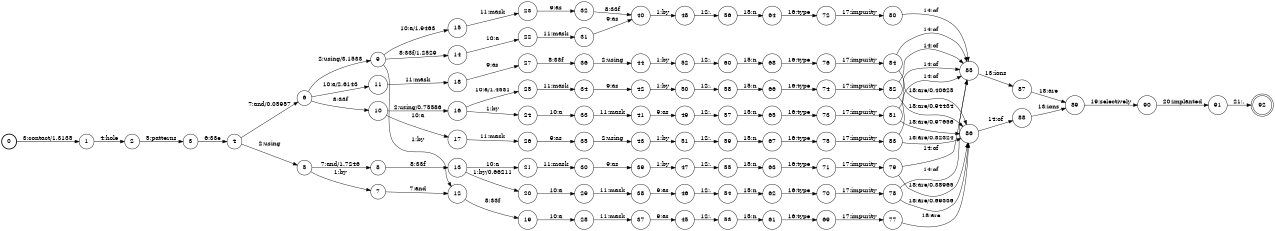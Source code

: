 digraph FST {
rankdir = LR;
size = "8.5,11";
label = "";
center = 1;
orientation = Portrait;
ranksep = "0.4";
nodesep = "0.25";
0 [label = "0", shape = circle, style = bold, fontsize = 14]
	0 -> 1 [label = "3:contact/1.3135", fontsize = 14];
1 [label = "1", shape = circle, style = solid, fontsize = 14]
	1 -> 2 [label = "4:hole", fontsize = 14];
2 [label = "2", shape = circle, style = solid, fontsize = 14]
	2 -> 3 [label = "5:patterns", fontsize = 14];
3 [label = "3", shape = circle, style = solid, fontsize = 14]
	3 -> 4 [label = "6:33e", fontsize = 14];
4 [label = "4", shape = circle, style = solid, fontsize = 14]
	4 -> 5 [label = "2:using", fontsize = 14];
	4 -> 6 [label = "7:and/0.05957", fontsize = 14];
5 [label = "5", shape = circle, style = solid, fontsize = 14]
	5 -> 7 [label = "1:by", fontsize = 14];
	5 -> 8 [label = "7:and/1.7246", fontsize = 14];
6 [label = "6", shape = circle, style = solid, fontsize = 14]
	6 -> 9 [label = "2:using/3.1533", fontsize = 14];
	6 -> 10 [label = "8:33f", fontsize = 14];
	6 -> 11 [label = "10:a/2.6143", fontsize = 14];
7 [label = "7", shape = circle, style = solid, fontsize = 14]
	7 -> 12 [label = "7:and", fontsize = 14];
8 [label = "8", shape = circle, style = solid, fontsize = 14]
	8 -> 13 [label = "8:33f", fontsize = 14];
9 [label = "9", shape = circle, style = solid, fontsize = 14]
	9 -> 12 [label = "1:by", fontsize = 14];
	9 -> 14 [label = "8:33f/1.2529", fontsize = 14];
	9 -> 15 [label = "10:a/1.9463", fontsize = 14];
10 [label = "10", shape = circle, style = solid, fontsize = 14]
	10 -> 16 [label = "2:using/0.75586", fontsize = 14];
	10 -> 17 [label = "10:a", fontsize = 14];
11 [label = "11", shape = circle, style = solid, fontsize = 14]
	11 -> 18 [label = "11:mask", fontsize = 14];
12 [label = "12", shape = circle, style = solid, fontsize = 14]
	12 -> 19 [label = "8:33f", fontsize = 14];
13 [label = "13", shape = circle, style = solid, fontsize = 14]
	13 -> 20 [label = "1:by/0.66211", fontsize = 14];
	13 -> 21 [label = "10:a", fontsize = 14];
14 [label = "14", shape = circle, style = solid, fontsize = 14]
	14 -> 22 [label = "10:a", fontsize = 14];
15 [label = "15", shape = circle, style = solid, fontsize = 14]
	15 -> 23 [label = "11:mask", fontsize = 14];
16 [label = "16", shape = circle, style = solid, fontsize = 14]
	16 -> 24 [label = "1:by", fontsize = 14];
	16 -> 25 [label = "10:a/1.4531", fontsize = 14];
17 [label = "17", shape = circle, style = solid, fontsize = 14]
	17 -> 26 [label = "11:mask", fontsize = 14];
18 [label = "18", shape = circle, style = solid, fontsize = 14]
	18 -> 27 [label = "9:as", fontsize = 14];
19 [label = "19", shape = circle, style = solid, fontsize = 14]
	19 -> 28 [label = "10:a", fontsize = 14];
20 [label = "20", shape = circle, style = solid, fontsize = 14]
	20 -> 29 [label = "10:a", fontsize = 14];
21 [label = "21", shape = circle, style = solid, fontsize = 14]
	21 -> 30 [label = "11:mask", fontsize = 14];
22 [label = "22", shape = circle, style = solid, fontsize = 14]
	22 -> 31 [label = "11:mask", fontsize = 14];
23 [label = "23", shape = circle, style = solid, fontsize = 14]
	23 -> 32 [label = "9:as", fontsize = 14];
24 [label = "24", shape = circle, style = solid, fontsize = 14]
	24 -> 33 [label = "10:a", fontsize = 14];
25 [label = "25", shape = circle, style = solid, fontsize = 14]
	25 -> 34 [label = "11:mask", fontsize = 14];
26 [label = "26", shape = circle, style = solid, fontsize = 14]
	26 -> 35 [label = "9:as", fontsize = 14];
27 [label = "27", shape = circle, style = solid, fontsize = 14]
	27 -> 36 [label = "8:33f", fontsize = 14];
28 [label = "28", shape = circle, style = solid, fontsize = 14]
	28 -> 37 [label = "11:mask", fontsize = 14];
29 [label = "29", shape = circle, style = solid, fontsize = 14]
	29 -> 38 [label = "11:mask", fontsize = 14];
30 [label = "30", shape = circle, style = solid, fontsize = 14]
	30 -> 39 [label = "9:as", fontsize = 14];
31 [label = "31", shape = circle, style = solid, fontsize = 14]
	31 -> 40 [label = "9:as", fontsize = 14];
32 [label = "32", shape = circle, style = solid, fontsize = 14]
	32 -> 40 [label = "8:33f", fontsize = 14];
33 [label = "33", shape = circle, style = solid, fontsize = 14]
	33 -> 41 [label = "11:mask", fontsize = 14];
34 [label = "34", shape = circle, style = solid, fontsize = 14]
	34 -> 42 [label = "9:as", fontsize = 14];
35 [label = "35", shape = circle, style = solid, fontsize = 14]
	35 -> 43 [label = "2:using", fontsize = 14];
36 [label = "36", shape = circle, style = solid, fontsize = 14]
	36 -> 44 [label = "2:using", fontsize = 14];
37 [label = "37", shape = circle, style = solid, fontsize = 14]
	37 -> 45 [label = "9:as", fontsize = 14];
38 [label = "38", shape = circle, style = solid, fontsize = 14]
	38 -> 46 [label = "9:as", fontsize = 14];
39 [label = "39", shape = circle, style = solid, fontsize = 14]
	39 -> 47 [label = "1:by", fontsize = 14];
40 [label = "40", shape = circle, style = solid, fontsize = 14]
	40 -> 48 [label = "1:by", fontsize = 14];
41 [label = "41", shape = circle, style = solid, fontsize = 14]
	41 -> 49 [label = "9:as", fontsize = 14];
42 [label = "42", shape = circle, style = solid, fontsize = 14]
	42 -> 50 [label = "1:by", fontsize = 14];
43 [label = "43", shape = circle, style = solid, fontsize = 14]
	43 -> 51 [label = "1:by", fontsize = 14];
44 [label = "44", shape = circle, style = solid, fontsize = 14]
	44 -> 52 [label = "1:by", fontsize = 14];
45 [label = "45", shape = circle, style = solid, fontsize = 14]
	45 -> 53 [label = "12:,", fontsize = 14];
46 [label = "46", shape = circle, style = solid, fontsize = 14]
	46 -> 54 [label = "12:,", fontsize = 14];
47 [label = "47", shape = circle, style = solid, fontsize = 14]
	47 -> 55 [label = "12:,", fontsize = 14];
48 [label = "48", shape = circle, style = solid, fontsize = 14]
	48 -> 56 [label = "12:,", fontsize = 14];
49 [label = "49", shape = circle, style = solid, fontsize = 14]
	49 -> 57 [label = "12:,", fontsize = 14];
50 [label = "50", shape = circle, style = solid, fontsize = 14]
	50 -> 58 [label = "12:,", fontsize = 14];
51 [label = "51", shape = circle, style = solid, fontsize = 14]
	51 -> 59 [label = "12:,", fontsize = 14];
52 [label = "52", shape = circle, style = solid, fontsize = 14]
	52 -> 60 [label = "12:,", fontsize = 14];
53 [label = "53", shape = circle, style = solid, fontsize = 14]
	53 -> 61 [label = "15:n", fontsize = 14];
54 [label = "54", shape = circle, style = solid, fontsize = 14]
	54 -> 62 [label = "15:n", fontsize = 14];
55 [label = "55", shape = circle, style = solid, fontsize = 14]
	55 -> 63 [label = "15:n", fontsize = 14];
56 [label = "56", shape = circle, style = solid, fontsize = 14]
	56 -> 64 [label = "15:n", fontsize = 14];
57 [label = "57", shape = circle, style = solid, fontsize = 14]
	57 -> 65 [label = "15:n", fontsize = 14];
58 [label = "58", shape = circle, style = solid, fontsize = 14]
	58 -> 66 [label = "15:n", fontsize = 14];
59 [label = "59", shape = circle, style = solid, fontsize = 14]
	59 -> 67 [label = "15:n", fontsize = 14];
60 [label = "60", shape = circle, style = solid, fontsize = 14]
	60 -> 68 [label = "15:n", fontsize = 14];
61 [label = "61", shape = circle, style = solid, fontsize = 14]
	61 -> 69 [label = "16:type", fontsize = 14];
62 [label = "62", shape = circle, style = solid, fontsize = 14]
	62 -> 70 [label = "16:type", fontsize = 14];
63 [label = "63", shape = circle, style = solid, fontsize = 14]
	63 -> 71 [label = "16:type", fontsize = 14];
64 [label = "64", shape = circle, style = solid, fontsize = 14]
	64 -> 72 [label = "16:type", fontsize = 14];
65 [label = "65", shape = circle, style = solid, fontsize = 14]
	65 -> 73 [label = "16:type", fontsize = 14];
66 [label = "66", shape = circle, style = solid, fontsize = 14]
	66 -> 74 [label = "16:type", fontsize = 14];
67 [label = "67", shape = circle, style = solid, fontsize = 14]
	67 -> 75 [label = "16:type", fontsize = 14];
68 [label = "68", shape = circle, style = solid, fontsize = 14]
	68 -> 76 [label = "16:type", fontsize = 14];
69 [label = "69", shape = circle, style = solid, fontsize = 14]
	69 -> 77 [label = "17:impurity", fontsize = 14];
70 [label = "70", shape = circle, style = solid, fontsize = 14]
	70 -> 78 [label = "17:impurity", fontsize = 14];
71 [label = "71", shape = circle, style = solid, fontsize = 14]
	71 -> 79 [label = "17:impurity", fontsize = 14];
72 [label = "72", shape = circle, style = solid, fontsize = 14]
	72 -> 80 [label = "17:impurity", fontsize = 14];
73 [label = "73", shape = circle, style = solid, fontsize = 14]
	73 -> 81 [label = "17:impurity", fontsize = 14];
74 [label = "74", shape = circle, style = solid, fontsize = 14]
	74 -> 82 [label = "17:impurity", fontsize = 14];
75 [label = "75", shape = circle, style = solid, fontsize = 14]
	75 -> 83 [label = "17:impurity", fontsize = 14];
76 [label = "76", shape = circle, style = solid, fontsize = 14]
	76 -> 84 [label = "17:impurity", fontsize = 14];
77 [label = "77", shape = circle, style = solid, fontsize = 14]
	77 -> 86 [label = "18:are", fontsize = 14];
78 [label = "78", shape = circle, style = solid, fontsize = 14]
	78 -> 85 [label = "14:of", fontsize = 14];
	78 -> 86 [label = "18:are/0.69336", fontsize = 14];
79 [label = "79", shape = circle, style = solid, fontsize = 14]
	79 -> 85 [label = "14:of", fontsize = 14];
	79 -> 86 [label = "18:are/0.38965", fontsize = 14];
80 [label = "80", shape = circle, style = solid, fontsize = 14]
	80 -> 85 [label = "14:of", fontsize = 14];
81 [label = "81", shape = circle, style = solid, fontsize = 14]
	81 -> 85 [label = "14:of", fontsize = 14];
	81 -> 86 [label = "18:are/0.97656", fontsize = 14];
82 [label = "82", shape = circle, style = solid, fontsize = 14]
	82 -> 85 [label = "14:of", fontsize = 14];
	82 -> 86 [label = "18:are/0.94434", fontsize = 14];
83 [label = "83", shape = circle, style = solid, fontsize = 14]
	83 -> 85 [label = "14:of", fontsize = 14];
	83 -> 86 [label = "18:are/0.82324", fontsize = 14];
84 [label = "84", shape = circle, style = solid, fontsize = 14]
	84 -> 85 [label = "14:of", fontsize = 14];
	84 -> 86 [label = "18:are/0.40625", fontsize = 14];
85 [label = "85", shape = circle, style = solid, fontsize = 14]
	85 -> 87 [label = "13:ions", fontsize = 14];
86 [label = "86", shape = circle, style = solid, fontsize = 14]
	86 -> 88 [label = "14:of", fontsize = 14];
87 [label = "87", shape = circle, style = solid, fontsize = 14]
	87 -> 89 [label = "18:are", fontsize = 14];
88 [label = "88", shape = circle, style = solid, fontsize = 14]
	88 -> 89 [label = "13:ions", fontsize = 14];
89 [label = "89", shape = circle, style = solid, fontsize = 14]
	89 -> 90 [label = "19:selectively", fontsize = 14];
90 [label = "90", shape = circle, style = solid, fontsize = 14]
	90 -> 91 [label = "20:implanted", fontsize = 14];
91 [label = "91", shape = circle, style = solid, fontsize = 14]
	91 -> 92 [label = "21:.", fontsize = 14];
92 [label = "92", shape = doublecircle, style = solid, fontsize = 14]
}
